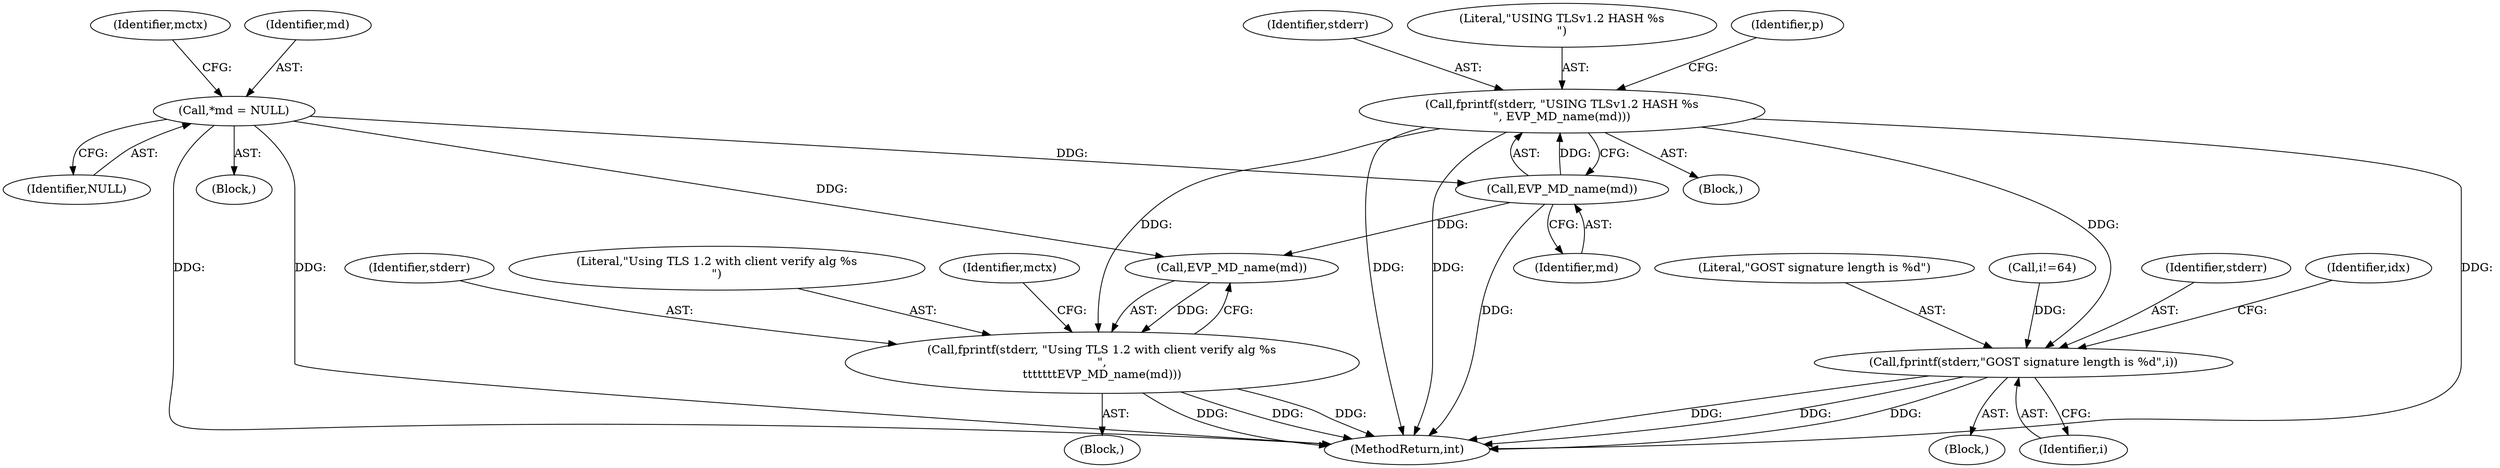 digraph "0_openssl_1421e0c584ae9120ca1b88098f13d6d2e90b83a3@API" {
"1000323" [label="(Call,fprintf(stderr, \"USING TLSv1.2 HASH %s\n\", EVP_MD_name(md)))"];
"1000326" [label="(Call,EVP_MD_name(md))"];
"1000128" [label="(Call,*md = NULL)"];
"1000407" [label="(Call,fprintf(stderr, \"Using TLS 1.2 with client verify alg %s\n\",\n\t\t\t\t\t\t\tEVP_MD_name(md)))"];
"1000621" [label="(Call,fprintf(stderr,\"GOST signature length is %d\",i))"];
"1000408" [label="(Identifier,stderr)"];
"1000327" [label="(Identifier,md)"];
"1000326" [label="(Call,EVP_MD_name(md))"];
"1000379" [label="(Block,)"];
"1000617" [label="(Call,i!=64)"];
"1000324" [label="(Identifier,stderr)"];
"1000325" [label="(Literal,\"USING TLSv1.2 HASH %s\n\")"];
"1000627" [label="(Identifier,idx)"];
"1000293" [label="(Block,)"];
"1000128" [label="(Call,*md = NULL)"];
"1000107" [label="(Block,)"];
"1000323" [label="(Call,fprintf(stderr, \"USING TLSv1.2 HASH %s\n\", EVP_MD_name(md)))"];
"1000407" [label="(Call,fprintf(stderr, \"Using TLS 1.2 with client verify alg %s\n\",\n\t\t\t\t\t\t\tEVP_MD_name(md)))"];
"1000130" [label="(Identifier,NULL)"];
"1000129" [label="(Identifier,md)"];
"1000409" [label="(Literal,\"Using TLS 1.2 with client verify alg %s\n\")"];
"1000624" [label="(Identifier,i)"];
"1000622" [label="(Identifier,stderr)"];
"1000623" [label="(Literal,\"GOST signature length is %d\")"];
"1000727" [label="(MethodReturn,int)"];
"1000410" [label="(Call,EVP_MD_name(md))"];
"1000417" [label="(Identifier,mctx)"];
"1000620" [label="(Block,)"];
"1000621" [label="(Call,fprintf(stderr,\"GOST signature length is %d\",i))"];
"1000329" [label="(Identifier,p)"];
"1000134" [label="(Identifier,mctx)"];
"1000323" -> "1000293"  [label="AST: "];
"1000323" -> "1000326"  [label="CFG: "];
"1000324" -> "1000323"  [label="AST: "];
"1000325" -> "1000323"  [label="AST: "];
"1000326" -> "1000323"  [label="AST: "];
"1000329" -> "1000323"  [label="CFG: "];
"1000323" -> "1000727"  [label="DDG: "];
"1000323" -> "1000727"  [label="DDG: "];
"1000323" -> "1000727"  [label="DDG: "];
"1000326" -> "1000323"  [label="DDG: "];
"1000323" -> "1000407"  [label="DDG: "];
"1000323" -> "1000621"  [label="DDG: "];
"1000326" -> "1000327"  [label="CFG: "];
"1000327" -> "1000326"  [label="AST: "];
"1000326" -> "1000727"  [label="DDG: "];
"1000128" -> "1000326"  [label="DDG: "];
"1000326" -> "1000410"  [label="DDG: "];
"1000128" -> "1000107"  [label="AST: "];
"1000128" -> "1000130"  [label="CFG: "];
"1000129" -> "1000128"  [label="AST: "];
"1000130" -> "1000128"  [label="AST: "];
"1000134" -> "1000128"  [label="CFG: "];
"1000128" -> "1000727"  [label="DDG: "];
"1000128" -> "1000727"  [label="DDG: "];
"1000128" -> "1000410"  [label="DDG: "];
"1000407" -> "1000379"  [label="AST: "];
"1000407" -> "1000410"  [label="CFG: "];
"1000408" -> "1000407"  [label="AST: "];
"1000409" -> "1000407"  [label="AST: "];
"1000410" -> "1000407"  [label="AST: "];
"1000417" -> "1000407"  [label="CFG: "];
"1000407" -> "1000727"  [label="DDG: "];
"1000407" -> "1000727"  [label="DDG: "];
"1000407" -> "1000727"  [label="DDG: "];
"1000410" -> "1000407"  [label="DDG: "];
"1000621" -> "1000620"  [label="AST: "];
"1000621" -> "1000624"  [label="CFG: "];
"1000622" -> "1000621"  [label="AST: "];
"1000623" -> "1000621"  [label="AST: "];
"1000624" -> "1000621"  [label="AST: "];
"1000627" -> "1000621"  [label="CFG: "];
"1000621" -> "1000727"  [label="DDG: "];
"1000621" -> "1000727"  [label="DDG: "];
"1000621" -> "1000727"  [label="DDG: "];
"1000617" -> "1000621"  [label="DDG: "];
}
